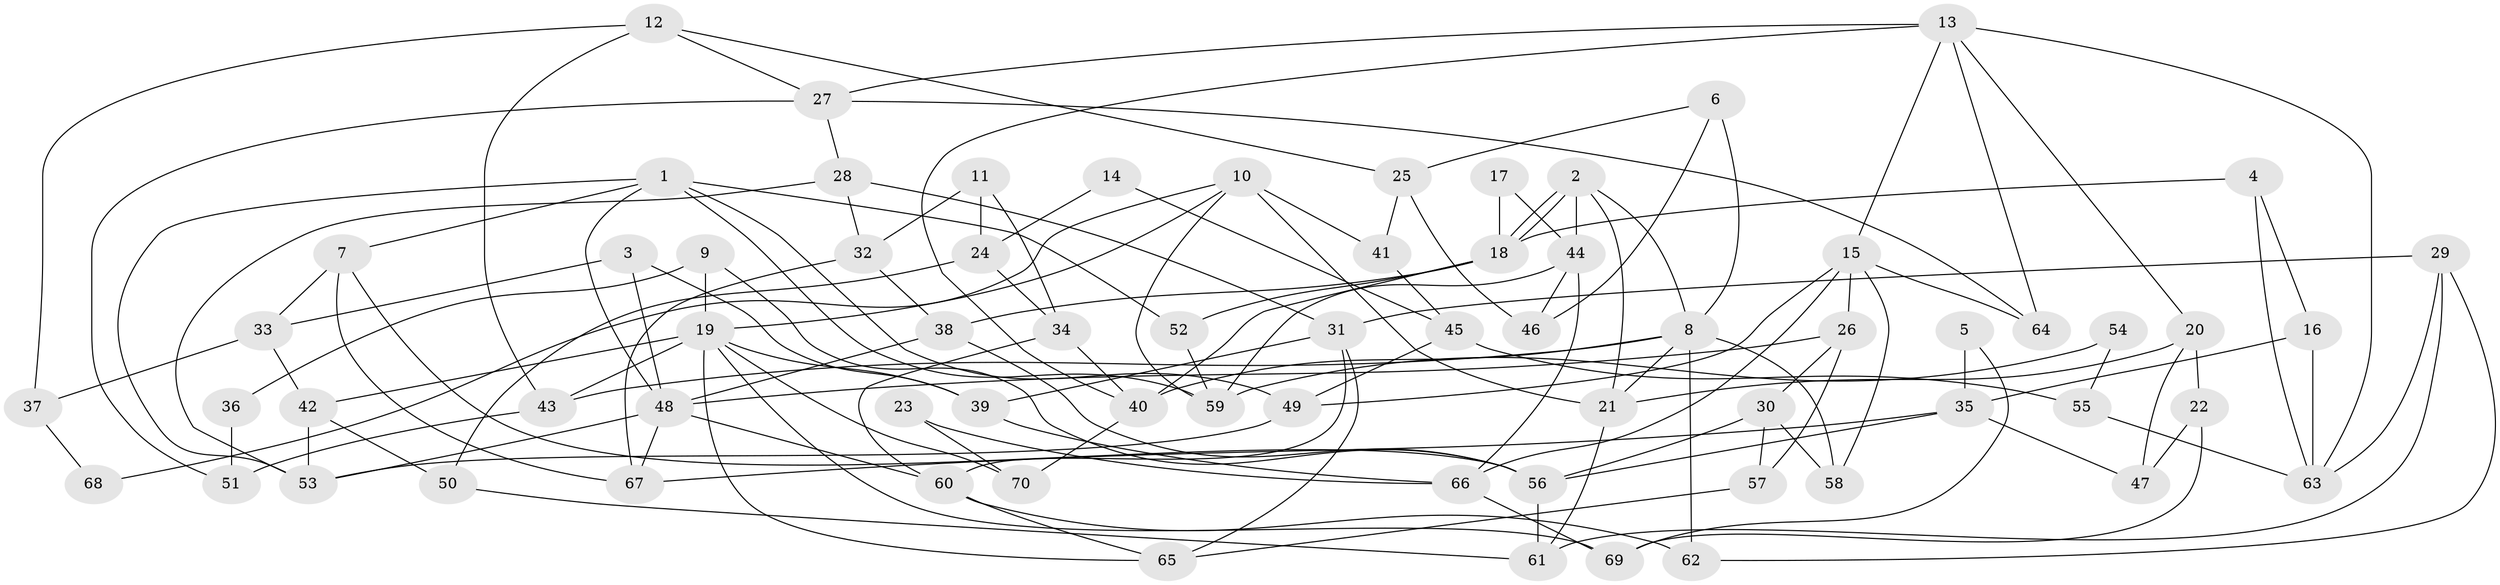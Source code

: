 // Generated by graph-tools (version 1.1) at 2025/11/02/27/25 16:11:20]
// undirected, 70 vertices, 140 edges
graph export_dot {
graph [start="1"]
  node [color=gray90,style=filled];
  1;
  2;
  3;
  4;
  5;
  6;
  7;
  8;
  9;
  10;
  11;
  12;
  13;
  14;
  15;
  16;
  17;
  18;
  19;
  20;
  21;
  22;
  23;
  24;
  25;
  26;
  27;
  28;
  29;
  30;
  31;
  32;
  33;
  34;
  35;
  36;
  37;
  38;
  39;
  40;
  41;
  42;
  43;
  44;
  45;
  46;
  47;
  48;
  49;
  50;
  51;
  52;
  53;
  54;
  55;
  56;
  57;
  58;
  59;
  60;
  61;
  62;
  63;
  64;
  65;
  66;
  67;
  68;
  69;
  70;
  1 -- 53;
  1 -- 59;
  1 -- 7;
  1 -- 48;
  1 -- 49;
  1 -- 52;
  2 -- 8;
  2 -- 18;
  2 -- 18;
  2 -- 21;
  2 -- 44;
  3 -- 39;
  3 -- 48;
  3 -- 33;
  4 -- 63;
  4 -- 18;
  4 -- 16;
  5 -- 69;
  5 -- 35;
  6 -- 25;
  6 -- 8;
  6 -- 46;
  7 -- 56;
  7 -- 33;
  7 -- 67;
  8 -- 40;
  8 -- 21;
  8 -- 43;
  8 -- 58;
  8 -- 62;
  9 -- 19;
  9 -- 56;
  9 -- 36;
  10 -- 21;
  10 -- 19;
  10 -- 41;
  10 -- 59;
  10 -- 68;
  11 -- 32;
  11 -- 34;
  11 -- 24;
  12 -- 43;
  12 -- 27;
  12 -- 25;
  12 -- 37;
  13 -- 15;
  13 -- 20;
  13 -- 27;
  13 -- 40;
  13 -- 63;
  13 -- 64;
  14 -- 24;
  14 -- 45;
  15 -- 66;
  15 -- 26;
  15 -- 49;
  15 -- 58;
  15 -- 64;
  16 -- 35;
  16 -- 63;
  17 -- 44;
  17 -- 18;
  18 -- 38;
  18 -- 40;
  18 -- 52;
  19 -- 65;
  19 -- 42;
  19 -- 39;
  19 -- 43;
  19 -- 69;
  19 -- 70;
  20 -- 21;
  20 -- 47;
  20 -- 22;
  21 -- 61;
  22 -- 69;
  22 -- 47;
  23 -- 70;
  23 -- 66;
  24 -- 34;
  24 -- 50;
  25 -- 46;
  25 -- 41;
  26 -- 48;
  26 -- 57;
  26 -- 30;
  27 -- 64;
  27 -- 28;
  27 -- 51;
  28 -- 53;
  28 -- 31;
  28 -- 32;
  29 -- 62;
  29 -- 63;
  29 -- 31;
  29 -- 61;
  30 -- 58;
  30 -- 56;
  30 -- 57;
  31 -- 39;
  31 -- 60;
  31 -- 65;
  32 -- 38;
  32 -- 67;
  33 -- 37;
  33 -- 42;
  34 -- 40;
  34 -- 60;
  35 -- 67;
  35 -- 56;
  35 -- 47;
  36 -- 51;
  37 -- 68;
  38 -- 48;
  38 -- 56;
  39 -- 66;
  40 -- 70;
  41 -- 45;
  42 -- 53;
  42 -- 50;
  43 -- 51;
  44 -- 59;
  44 -- 46;
  44 -- 66;
  45 -- 49;
  45 -- 55;
  48 -- 67;
  48 -- 53;
  48 -- 60;
  49 -- 53;
  50 -- 61;
  52 -- 59;
  54 -- 59;
  54 -- 55;
  55 -- 63;
  56 -- 61;
  57 -- 65;
  60 -- 62;
  60 -- 65;
  66 -- 69;
}

